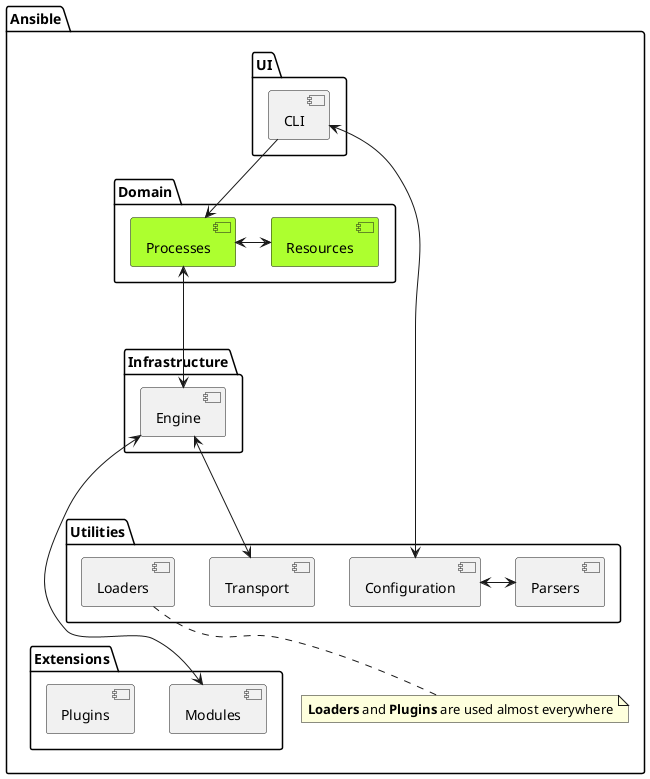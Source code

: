 @startuml


package "Ansible" {
top to bottom direction

    package "UI" {
        [CLI]
    }

    package "Domain"{
        [Processes]
        [Resources]
    }
    component [Resources] #GreenYellow
    component [Processes] #GreenYellow


    package "Infrastructure" {
        [Engine]
    }

    package "Utilities" as utilities{
        [Parsers]
        [Transport]
        [Configuration]
        [Loaders]
    }

    package "Extensions" as extensions {
        [Modules]
        [Plugins]
    }

    [CLI] --> [Processes]
    [Processes] <-> [Resources]
    [CLI] <----> [Configuration]
    [Processes] <---> [Engine]
    [Engine] <---> [Transport]
    [Engine] <----> [Modules]
    [Configuration] <-> [Parsers]


    note bottom of Loaders: <b>Loaders</b> and <b>Plugins</b> are used almost everywhere
}

@enduml